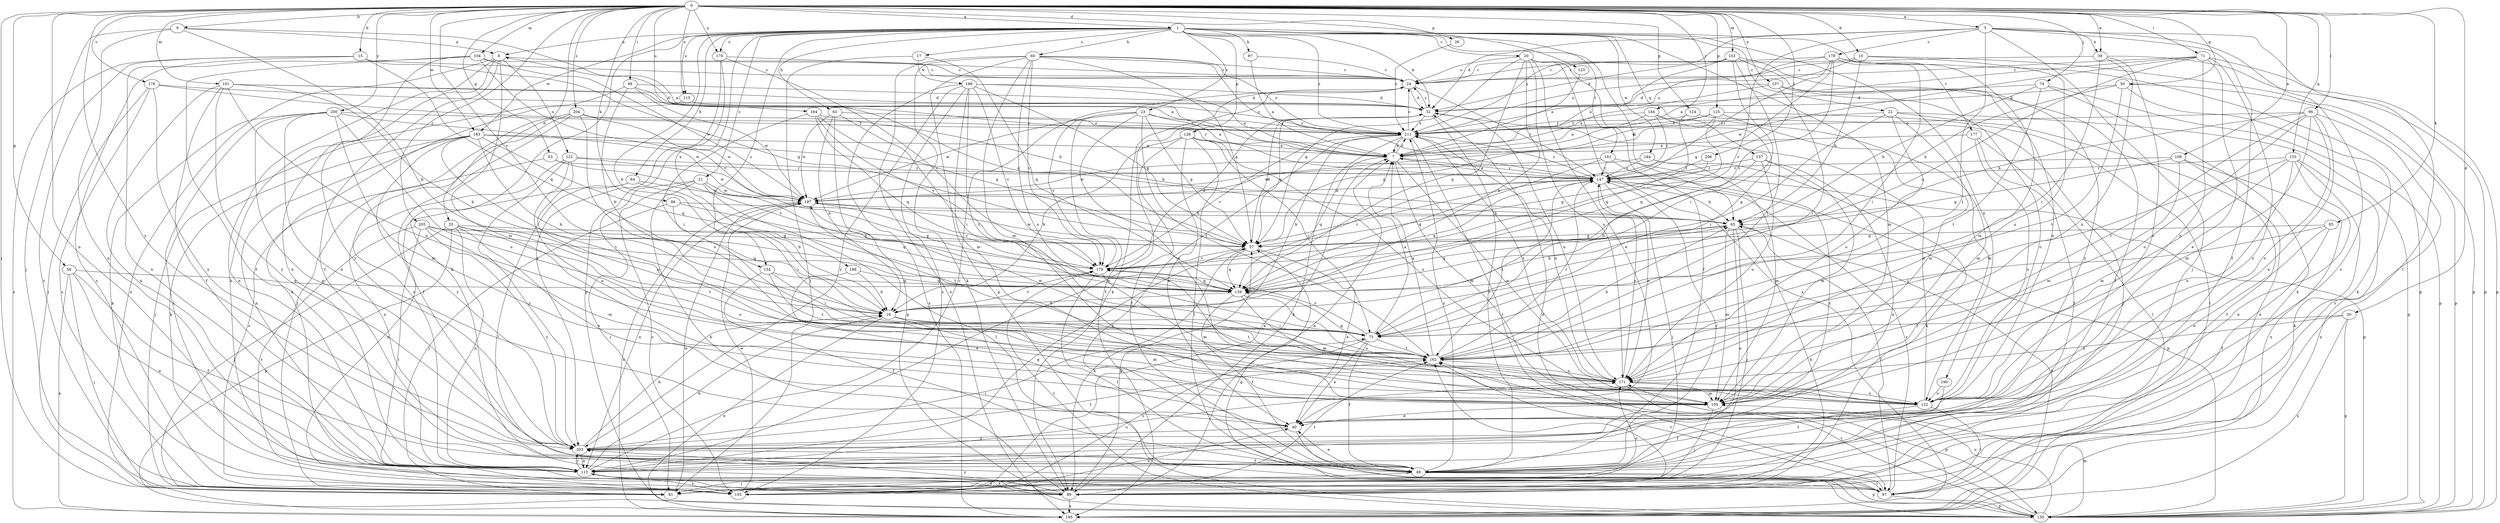 strict digraph  {
0;
1;
5;
6;
7;
9;
10;
15;
16;
17;
20;
21;
22;
23;
24;
25;
26;
30;
32;
39;
40;
49;
50;
53;
56;
57;
60;
63;
64;
65;
68;
71;
73;
74;
81;
85;
86;
87;
89;
96;
97;
101;
102;
104;
105;
107;
108;
113;
115;
121;
122;
123;
124;
125;
128;
130;
133;
137;
139;
144;
147;
154;
155;
161;
162;
164;
170;
171;
176;
177;
178;
179;
183;
184;
186;
187;
188;
190;
195;
200;
203;
204;
205;
206;
211;
0 -> 1  [label=a];
0 -> 5  [label=a];
0 -> 9  [label=b];
0 -> 10  [label=b];
0 -> 15  [label=b];
0 -> 25  [label=d];
0 -> 26  [label=d];
0 -> 30  [label=d];
0 -> 39  [label=e];
0 -> 50  [label=g];
0 -> 53  [label=g];
0 -> 56  [label=g];
0 -> 68  [label=i];
0 -> 71  [label=i];
0 -> 74  [label=j];
0 -> 81  [label=j];
0 -> 85  [label=k];
0 -> 86  [label=k];
0 -> 96  [label=l];
0 -> 101  [label=m];
0 -> 102  [label=m];
0 -> 104  [label=m];
0 -> 107  [label=n];
0 -> 108  [label=n];
0 -> 113  [label=n];
0 -> 115  [label=o];
0 -> 123  [label=p];
0 -> 124  [label=p];
0 -> 125  [label=p];
0 -> 133  [label=q];
0 -> 144  [label=r];
0 -> 154  [label=s];
0 -> 164  [label=u];
0 -> 170  [label=u];
0 -> 176  [label=v];
0 -> 183  [label=w];
0 -> 200  [label=y];
0 -> 203  [label=y];
0 -> 204  [label=z];
0 -> 205  [label=z];
0 -> 206  [label=z];
1 -> 6  [label=a];
1 -> 16  [label=b];
1 -> 17  [label=c];
1 -> 20  [label=c];
1 -> 21  [label=c];
1 -> 22  [label=c];
1 -> 23  [label=c];
1 -> 32  [label=d];
1 -> 60  [label=h];
1 -> 63  [label=h];
1 -> 64  [label=h];
1 -> 65  [label=h];
1 -> 87  [label=k];
1 -> 89  [label=k];
1 -> 105  [label=m];
1 -> 115  [label=o];
1 -> 128  [label=p];
1 -> 137  [label=q];
1 -> 154  [label=s];
1 -> 161  [label=t];
1 -> 170  [label=u];
1 -> 177  [label=v];
1 -> 183  [label=w];
1 -> 184  [label=w];
1 -> 188  [label=x];
1 -> 190  [label=x];
1 -> 211  [label=z];
5 -> 32  [label=d];
5 -> 39  [label=e];
5 -> 49  [label=f];
5 -> 81  [label=j];
5 -> 97  [label=l];
5 -> 155  [label=s];
5 -> 162  [label=t];
5 -> 178  [label=v];
5 -> 179  [label=v];
5 -> 211  [label=z];
6 -> 24  [label=c];
6 -> 49  [label=f];
6 -> 89  [label=k];
6 -> 105  [label=m];
6 -> 113  [label=n];
6 -> 121  [label=o];
6 -> 195  [label=x];
7 -> 6  [label=a];
7 -> 105  [label=m];
7 -> 122  [label=o];
7 -> 139  [label=q];
7 -> 147  [label=r];
7 -> 211  [label=z];
9 -> 6  [label=a];
9 -> 7  [label=a];
9 -> 16  [label=b];
9 -> 81  [label=j];
9 -> 113  [label=n];
10 -> 24  [label=c];
10 -> 65  [label=h];
10 -> 130  [label=p];
10 -> 171  [label=u];
10 -> 211  [label=z];
15 -> 24  [label=c];
15 -> 57  [label=g];
15 -> 113  [label=n];
15 -> 139  [label=q];
15 -> 155  [label=s];
15 -> 195  [label=x];
16 -> 73  [label=i];
16 -> 105  [label=m];
16 -> 162  [label=t];
16 -> 179  [label=v];
16 -> 195  [label=x];
17 -> 81  [label=j];
17 -> 139  [label=q];
17 -> 186  [label=w];
20 -> 16  [label=b];
20 -> 24  [label=c];
20 -> 40  [label=e];
20 -> 49  [label=f];
20 -> 57  [label=g];
20 -> 139  [label=q];
20 -> 171  [label=u];
20 -> 195  [label=x];
21 -> 81  [label=j];
21 -> 89  [label=k];
21 -> 97  [label=l];
21 -> 139  [label=q];
21 -> 155  [label=s];
21 -> 187  [label=w];
22 -> 73  [label=i];
22 -> 122  [label=o];
22 -> 130  [label=p];
22 -> 171  [label=u];
22 -> 195  [label=x];
22 -> 211  [label=z];
23 -> 7  [label=a];
23 -> 49  [label=f];
23 -> 57  [label=g];
23 -> 122  [label=o];
23 -> 162  [label=t];
23 -> 179  [label=v];
23 -> 187  [label=w];
23 -> 211  [label=z];
24 -> 32  [label=d];
24 -> 89  [label=k];
24 -> 113  [label=n];
24 -> 147  [label=r];
25 -> 40  [label=e];
25 -> 57  [label=g];
25 -> 81  [label=j];
25 -> 113  [label=n];
25 -> 122  [label=o];
25 -> 130  [label=p];
25 -> 162  [label=t];
26 -> 211  [label=z];
30 -> 73  [label=i];
30 -> 130  [label=p];
30 -> 171  [label=u];
30 -> 195  [label=x];
32 -> 24  [label=c];
32 -> 49  [label=f];
32 -> 57  [label=g];
32 -> 171  [label=u];
32 -> 211  [label=z];
39 -> 24  [label=c];
39 -> 73  [label=i];
39 -> 122  [label=o];
39 -> 130  [label=p];
39 -> 171  [label=u];
40 -> 130  [label=p];
40 -> 203  [label=y];
49 -> 40  [label=e];
49 -> 81  [label=j];
49 -> 97  [label=l];
49 -> 130  [label=p];
49 -> 147  [label=r];
49 -> 211  [label=z];
50 -> 32  [label=d];
50 -> 65  [label=h];
50 -> 89  [label=k];
50 -> 130  [label=p];
50 -> 162  [label=t];
53 -> 147  [label=r];
53 -> 155  [label=s];
53 -> 179  [label=v];
56 -> 49  [label=f];
56 -> 81  [label=j];
56 -> 113  [label=n];
56 -> 139  [label=q];
56 -> 195  [label=x];
57 -> 32  [label=d];
57 -> 40  [label=e];
57 -> 89  [label=k];
57 -> 139  [label=q];
57 -> 179  [label=v];
57 -> 187  [label=w];
60 -> 24  [label=c];
60 -> 57  [label=g];
60 -> 89  [label=k];
60 -> 105  [label=m];
60 -> 130  [label=p];
60 -> 147  [label=r];
60 -> 171  [label=u];
60 -> 179  [label=v];
60 -> 195  [label=x];
60 -> 211  [label=z];
63 -> 16  [label=b];
63 -> 73  [label=i];
63 -> 130  [label=p];
63 -> 187  [label=w];
63 -> 211  [label=z];
64 -> 16  [label=b];
64 -> 97  [label=l];
64 -> 155  [label=s];
64 -> 187  [label=w];
65 -> 57  [label=g];
65 -> 81  [label=j];
65 -> 89  [label=k];
65 -> 97  [label=l];
65 -> 105  [label=m];
65 -> 113  [label=n];
65 -> 139  [label=q];
68 -> 16  [label=b];
68 -> 32  [label=d];
68 -> 57  [label=g];
68 -> 113  [label=n];
68 -> 187  [label=w];
71 -> 7  [label=a];
71 -> 24  [label=c];
71 -> 40  [label=e];
71 -> 122  [label=o];
71 -> 130  [label=p];
71 -> 139  [label=q];
71 -> 187  [label=w];
71 -> 203  [label=y];
73 -> 7  [label=a];
73 -> 40  [label=e];
73 -> 49  [label=f];
73 -> 155  [label=s];
73 -> 162  [label=t];
73 -> 179  [label=v];
74 -> 32  [label=d];
74 -> 65  [label=h];
74 -> 89  [label=k];
74 -> 130  [label=p];
74 -> 162  [label=t];
81 -> 171  [label=u];
81 -> 187  [label=w];
85 -> 40  [label=e];
85 -> 49  [label=f];
85 -> 57  [label=g];
85 -> 73  [label=i];
86 -> 65  [label=h];
86 -> 73  [label=i];
86 -> 81  [label=j];
86 -> 139  [label=q];
87 -> 7  [label=a];
87 -> 24  [label=c];
89 -> 7  [label=a];
89 -> 57  [label=g];
89 -> 113  [label=n];
89 -> 162  [label=t];
89 -> 195  [label=x];
89 -> 203  [label=y];
96 -> 40  [label=e];
96 -> 65  [label=h];
96 -> 105  [label=m];
96 -> 122  [label=o];
96 -> 155  [label=s];
96 -> 162  [label=t];
96 -> 171  [label=u];
96 -> 211  [label=z];
97 -> 130  [label=p];
97 -> 147  [label=r];
97 -> 162  [label=t];
101 -> 16  [label=b];
101 -> 32  [label=d];
101 -> 49  [label=f];
101 -> 113  [label=n];
101 -> 147  [label=r];
101 -> 171  [label=u];
101 -> 203  [label=y];
102 -> 7  [label=a];
102 -> 24  [label=c];
102 -> 32  [label=d];
102 -> 73  [label=i];
102 -> 122  [label=o];
102 -> 162  [label=t];
102 -> 203  [label=y];
104 -> 24  [label=c];
104 -> 49  [label=f];
104 -> 155  [label=s];
104 -> 179  [label=v];
104 -> 187  [label=w];
104 -> 203  [label=y];
105 -> 40  [label=e];
105 -> 81  [label=j];
107 -> 7  [label=a];
107 -> 32  [label=d];
107 -> 49  [label=f];
107 -> 73  [label=i];
107 -> 122  [label=o];
108 -> 49  [label=f];
108 -> 57  [label=g];
108 -> 105  [label=m];
108 -> 147  [label=r];
108 -> 195  [label=x];
113 -> 16  [label=b];
113 -> 24  [label=c];
113 -> 57  [label=g];
113 -> 89  [label=k];
113 -> 155  [label=s];
113 -> 171  [label=u];
113 -> 203  [label=y];
115 -> 89  [label=k];
115 -> 211  [label=z];
121 -> 113  [label=n];
121 -> 122  [label=o];
121 -> 147  [label=r];
121 -> 171  [label=u];
121 -> 187  [label=w];
121 -> 203  [label=y];
122 -> 32  [label=d];
122 -> 49  [label=f];
122 -> 97  [label=l];
123 -> 7  [label=a];
124 -> 81  [label=j];
124 -> 139  [label=q];
124 -> 211  [label=z];
125 -> 7  [label=a];
125 -> 57  [label=g];
125 -> 97  [label=l];
125 -> 105  [label=m];
125 -> 139  [label=q];
125 -> 211  [label=z];
128 -> 7  [label=a];
128 -> 16  [label=b];
128 -> 40  [label=e];
128 -> 49  [label=f];
128 -> 73  [label=i];
128 -> 97  [label=l];
128 -> 122  [label=o];
130 -> 32  [label=d];
130 -> 57  [label=g];
130 -> 105  [label=m];
130 -> 162  [label=t];
130 -> 171  [label=u];
130 -> 179  [label=v];
133 -> 89  [label=k];
133 -> 105  [label=m];
133 -> 113  [label=n];
133 -> 122  [label=o];
133 -> 147  [label=r];
133 -> 162  [label=t];
133 -> 195  [label=x];
137 -> 16  [label=b];
137 -> 105  [label=m];
137 -> 113  [label=n];
137 -> 147  [label=r];
137 -> 171  [label=u];
139 -> 16  [label=b];
139 -> 49  [label=f];
139 -> 65  [label=h];
139 -> 105  [label=m];
139 -> 122  [label=o];
144 -> 7  [label=a];
144 -> 105  [label=m];
144 -> 139  [label=q];
144 -> 147  [label=r];
144 -> 211  [label=z];
147 -> 7  [label=a];
147 -> 65  [label=h];
147 -> 81  [label=j];
147 -> 130  [label=p];
147 -> 139  [label=q];
147 -> 162  [label=t];
147 -> 171  [label=u];
147 -> 187  [label=w];
147 -> 211  [label=z];
154 -> 49  [label=f];
154 -> 73  [label=i];
154 -> 139  [label=q];
154 -> 162  [label=t];
155 -> 7  [label=a];
155 -> 40  [label=e];
155 -> 162  [label=t];
155 -> 187  [label=w];
161 -> 130  [label=p];
161 -> 139  [label=q];
161 -> 147  [label=r];
161 -> 187  [label=w];
161 -> 203  [label=y];
162 -> 7  [label=a];
162 -> 65  [label=h];
162 -> 139  [label=q];
162 -> 147  [label=r];
162 -> 171  [label=u];
162 -> 187  [label=w];
164 -> 57  [label=g];
164 -> 73  [label=i];
164 -> 139  [label=q];
164 -> 179  [label=v];
164 -> 211  [label=z];
170 -> 24  [label=c];
170 -> 130  [label=p];
170 -> 179  [label=v];
170 -> 203  [label=y];
171 -> 105  [label=m];
171 -> 122  [label=o];
171 -> 130  [label=p];
171 -> 147  [label=r];
171 -> 211  [label=z];
176 -> 32  [label=d];
176 -> 65  [label=h];
176 -> 81  [label=j];
176 -> 155  [label=s];
176 -> 203  [label=y];
177 -> 7  [label=a];
177 -> 49  [label=f];
177 -> 97  [label=l];
177 -> 122  [label=o];
178 -> 24  [label=c];
178 -> 57  [label=g];
178 -> 73  [label=i];
178 -> 105  [label=m];
178 -> 130  [label=p];
178 -> 147  [label=r];
178 -> 179  [label=v];
178 -> 211  [label=z];
179 -> 32  [label=d];
179 -> 97  [label=l];
179 -> 105  [label=m];
179 -> 139  [label=q];
179 -> 147  [label=r];
183 -> 7  [label=a];
183 -> 16  [label=b];
183 -> 65  [label=h];
183 -> 81  [label=j];
183 -> 89  [label=k];
183 -> 113  [label=n];
183 -> 139  [label=q];
183 -> 162  [label=t];
183 -> 203  [label=y];
184 -> 89  [label=k];
184 -> 105  [label=m];
184 -> 147  [label=r];
184 -> 187  [label=w];
186 -> 7  [label=a];
186 -> 32  [label=d];
186 -> 57  [label=g];
186 -> 105  [label=m];
186 -> 155  [label=s];
186 -> 162  [label=t];
186 -> 179  [label=v];
186 -> 195  [label=x];
186 -> 203  [label=y];
187 -> 65  [label=h];
187 -> 113  [label=n];
187 -> 162  [label=t];
187 -> 179  [label=v];
187 -> 195  [label=x];
188 -> 16  [label=b];
188 -> 40  [label=e];
188 -> 139  [label=q];
190 -> 49  [label=f];
190 -> 122  [label=o];
195 -> 65  [label=h];
200 -> 40  [label=e];
200 -> 89  [label=k];
200 -> 97  [label=l];
200 -> 105  [label=m];
200 -> 171  [label=u];
200 -> 187  [label=w];
200 -> 203  [label=y];
200 -> 211  [label=z];
203 -> 16  [label=b];
203 -> 49  [label=f];
203 -> 73  [label=i];
203 -> 113  [label=n];
203 -> 162  [label=t];
204 -> 49  [label=f];
204 -> 81  [label=j];
204 -> 113  [label=n];
204 -> 171  [label=u];
204 -> 187  [label=w];
204 -> 211  [label=z];
205 -> 57  [label=g];
205 -> 97  [label=l];
205 -> 105  [label=m];
205 -> 139  [label=q];
205 -> 155  [label=s];
205 -> 203  [label=y];
206 -> 57  [label=g];
206 -> 147  [label=r];
211 -> 7  [label=a];
211 -> 16  [label=b];
211 -> 24  [label=c];
211 -> 89  [label=k];
211 -> 97  [label=l];
211 -> 171  [label=u];
211 -> 179  [label=v];
211 -> 195  [label=x];
}
